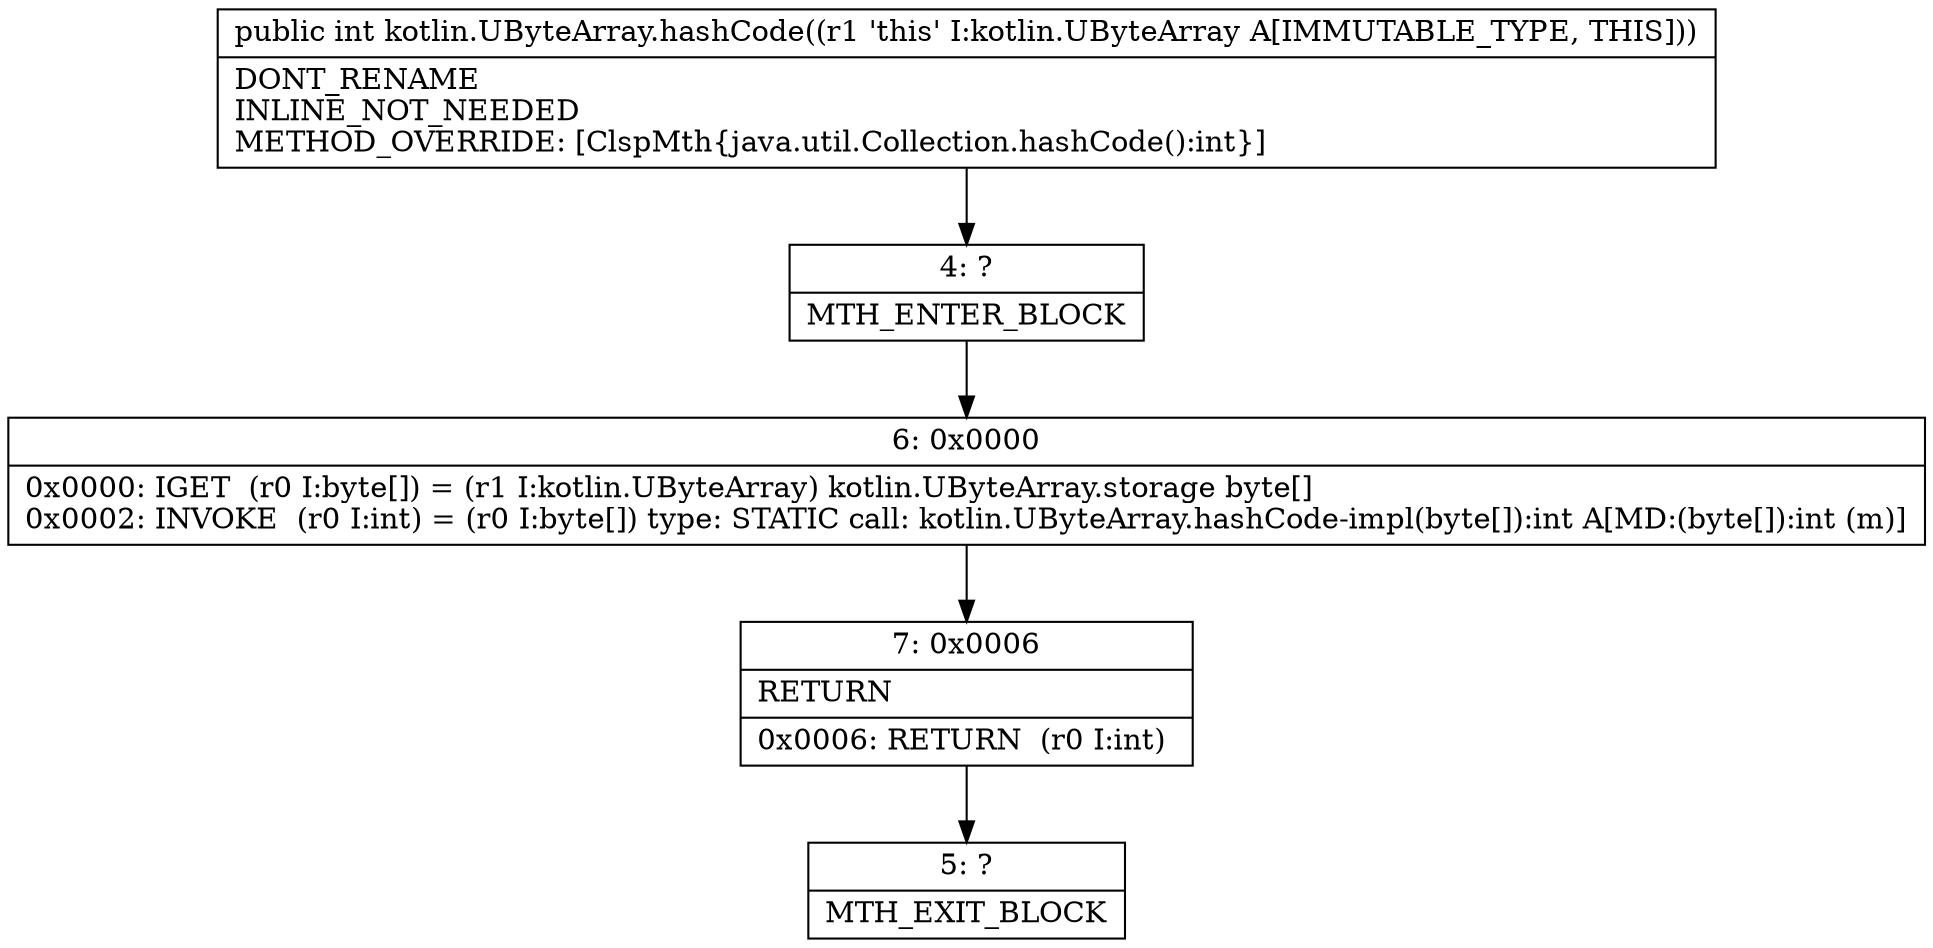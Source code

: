 digraph "CFG forkotlin.UByteArray.hashCode()I" {
Node_4 [shape=record,label="{4\:\ ?|MTH_ENTER_BLOCK\l}"];
Node_6 [shape=record,label="{6\:\ 0x0000|0x0000: IGET  (r0 I:byte[]) = (r1 I:kotlin.UByteArray) kotlin.UByteArray.storage byte[] \l0x0002: INVOKE  (r0 I:int) = (r0 I:byte[]) type: STATIC call: kotlin.UByteArray.hashCode\-impl(byte[]):int A[MD:(byte[]):int (m)]\l}"];
Node_7 [shape=record,label="{7\:\ 0x0006|RETURN\l|0x0006: RETURN  (r0 I:int) \l}"];
Node_5 [shape=record,label="{5\:\ ?|MTH_EXIT_BLOCK\l}"];
MethodNode[shape=record,label="{public int kotlin.UByteArray.hashCode((r1 'this' I:kotlin.UByteArray A[IMMUTABLE_TYPE, THIS]))  | DONT_RENAME\lINLINE_NOT_NEEDED\lMETHOD_OVERRIDE: [ClspMth\{java.util.Collection.hashCode():int\}]\l}"];
MethodNode -> Node_4;Node_4 -> Node_6;
Node_6 -> Node_7;
Node_7 -> Node_5;
}

